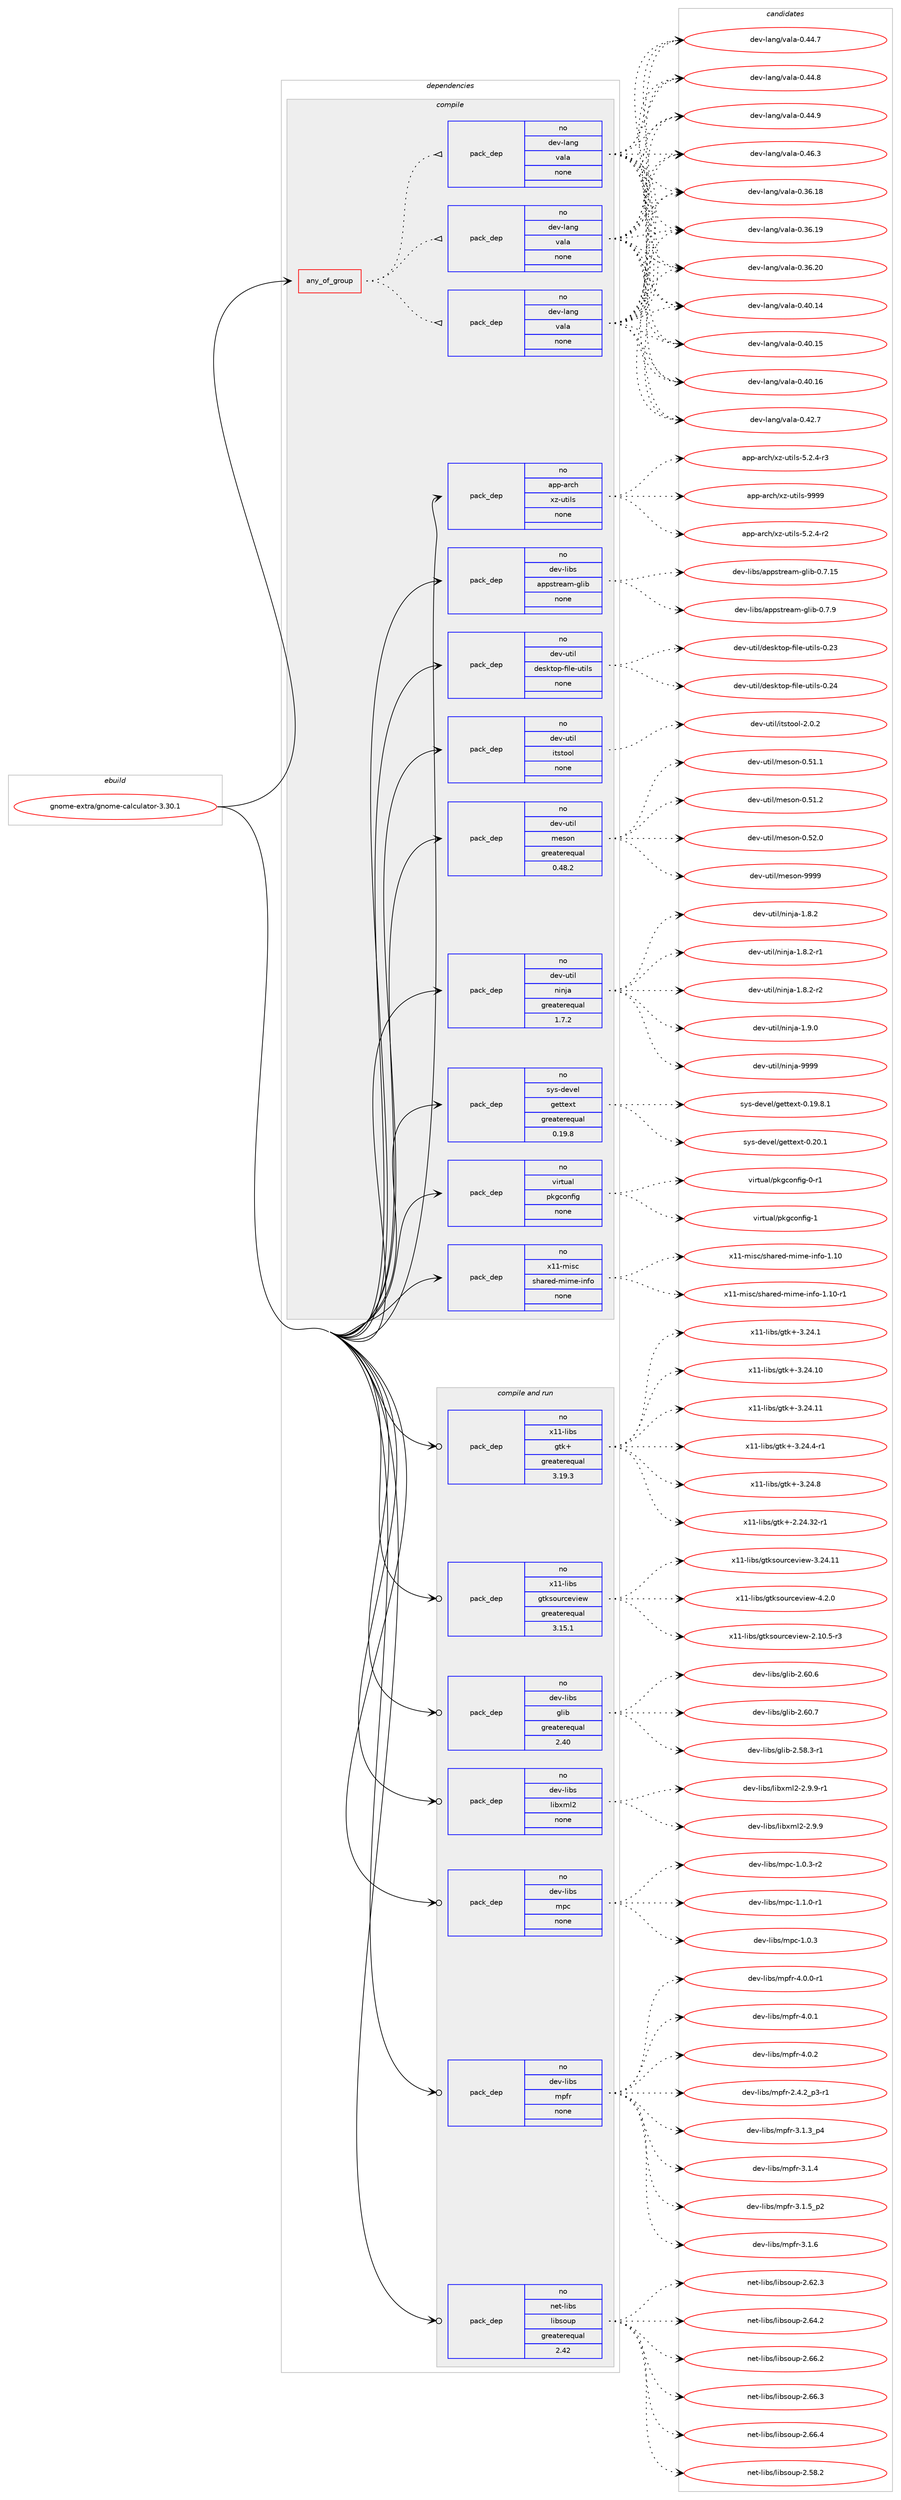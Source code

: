 digraph prolog {

# *************
# Graph options
# *************

newrank=true;
concentrate=true;
compound=true;
graph [rankdir=LR,fontname=Helvetica,fontsize=10,ranksep=1.5];#, ranksep=2.5, nodesep=0.2];
edge  [arrowhead=vee];
node  [fontname=Helvetica,fontsize=10];

# **********
# The ebuild
# **********

subgraph cluster_leftcol {
color=gray;
rank=same;
label=<<i>ebuild</i>>;
id [label="gnome-extra/gnome-calculator-3.30.1", color=red, width=4, href="../gnome-extra/gnome-calculator-3.30.1.svg"];
}

# ****************
# The dependencies
# ****************

subgraph cluster_midcol {
color=gray;
label=<<i>dependencies</i>>;
subgraph cluster_compile {
fillcolor="#eeeeee";
style=filled;
label=<<i>compile</i>>;
subgraph any12208 {
dependency748205 [label=<<TABLE BORDER="0" CELLBORDER="1" CELLSPACING="0" CELLPADDING="4"><TR><TD CELLPADDING="10">any_of_group</TD></TR></TABLE>>, shape=none, color=red];subgraph pack549671 {
dependency748206 [label=<<TABLE BORDER="0" CELLBORDER="1" CELLSPACING="0" CELLPADDING="4" WIDTH="220"><TR><TD ROWSPAN="6" CELLPADDING="30">pack_dep</TD></TR><TR><TD WIDTH="110">no</TD></TR><TR><TD>dev-lang</TD></TR><TR><TD>vala</TD></TR><TR><TD>none</TD></TR><TR><TD></TD></TR></TABLE>>, shape=none, color=blue];
}
dependency748205:e -> dependency748206:w [weight=20,style="dotted",arrowhead="oinv"];
subgraph pack549672 {
dependency748207 [label=<<TABLE BORDER="0" CELLBORDER="1" CELLSPACING="0" CELLPADDING="4" WIDTH="220"><TR><TD ROWSPAN="6" CELLPADDING="30">pack_dep</TD></TR><TR><TD WIDTH="110">no</TD></TR><TR><TD>dev-lang</TD></TR><TR><TD>vala</TD></TR><TR><TD>none</TD></TR><TR><TD></TD></TR></TABLE>>, shape=none, color=blue];
}
dependency748205:e -> dependency748207:w [weight=20,style="dotted",arrowhead="oinv"];
subgraph pack549673 {
dependency748208 [label=<<TABLE BORDER="0" CELLBORDER="1" CELLSPACING="0" CELLPADDING="4" WIDTH="220"><TR><TD ROWSPAN="6" CELLPADDING="30">pack_dep</TD></TR><TR><TD WIDTH="110">no</TD></TR><TR><TD>dev-lang</TD></TR><TR><TD>vala</TD></TR><TR><TD>none</TD></TR><TR><TD></TD></TR></TABLE>>, shape=none, color=blue];
}
dependency748205:e -> dependency748208:w [weight=20,style="dotted",arrowhead="oinv"];
}
id:e -> dependency748205:w [weight=20,style="solid",arrowhead="vee"];
subgraph pack549674 {
dependency748209 [label=<<TABLE BORDER="0" CELLBORDER="1" CELLSPACING="0" CELLPADDING="4" WIDTH="220"><TR><TD ROWSPAN="6" CELLPADDING="30">pack_dep</TD></TR><TR><TD WIDTH="110">no</TD></TR><TR><TD>app-arch</TD></TR><TR><TD>xz-utils</TD></TR><TR><TD>none</TD></TR><TR><TD></TD></TR></TABLE>>, shape=none, color=blue];
}
id:e -> dependency748209:w [weight=20,style="solid",arrowhead="vee"];
subgraph pack549675 {
dependency748210 [label=<<TABLE BORDER="0" CELLBORDER="1" CELLSPACING="0" CELLPADDING="4" WIDTH="220"><TR><TD ROWSPAN="6" CELLPADDING="30">pack_dep</TD></TR><TR><TD WIDTH="110">no</TD></TR><TR><TD>dev-libs</TD></TR><TR><TD>appstream-glib</TD></TR><TR><TD>none</TD></TR><TR><TD></TD></TR></TABLE>>, shape=none, color=blue];
}
id:e -> dependency748210:w [weight=20,style="solid",arrowhead="vee"];
subgraph pack549676 {
dependency748211 [label=<<TABLE BORDER="0" CELLBORDER="1" CELLSPACING="0" CELLPADDING="4" WIDTH="220"><TR><TD ROWSPAN="6" CELLPADDING="30">pack_dep</TD></TR><TR><TD WIDTH="110">no</TD></TR><TR><TD>dev-util</TD></TR><TR><TD>desktop-file-utils</TD></TR><TR><TD>none</TD></TR><TR><TD></TD></TR></TABLE>>, shape=none, color=blue];
}
id:e -> dependency748211:w [weight=20,style="solid",arrowhead="vee"];
subgraph pack549677 {
dependency748212 [label=<<TABLE BORDER="0" CELLBORDER="1" CELLSPACING="0" CELLPADDING="4" WIDTH="220"><TR><TD ROWSPAN="6" CELLPADDING="30">pack_dep</TD></TR><TR><TD WIDTH="110">no</TD></TR><TR><TD>dev-util</TD></TR><TR><TD>itstool</TD></TR><TR><TD>none</TD></TR><TR><TD></TD></TR></TABLE>>, shape=none, color=blue];
}
id:e -> dependency748212:w [weight=20,style="solid",arrowhead="vee"];
subgraph pack549678 {
dependency748213 [label=<<TABLE BORDER="0" CELLBORDER="1" CELLSPACING="0" CELLPADDING="4" WIDTH="220"><TR><TD ROWSPAN="6" CELLPADDING="30">pack_dep</TD></TR><TR><TD WIDTH="110">no</TD></TR><TR><TD>dev-util</TD></TR><TR><TD>meson</TD></TR><TR><TD>greaterequal</TD></TR><TR><TD>0.48.2</TD></TR></TABLE>>, shape=none, color=blue];
}
id:e -> dependency748213:w [weight=20,style="solid",arrowhead="vee"];
subgraph pack549679 {
dependency748214 [label=<<TABLE BORDER="0" CELLBORDER="1" CELLSPACING="0" CELLPADDING="4" WIDTH="220"><TR><TD ROWSPAN="6" CELLPADDING="30">pack_dep</TD></TR><TR><TD WIDTH="110">no</TD></TR><TR><TD>dev-util</TD></TR><TR><TD>ninja</TD></TR><TR><TD>greaterequal</TD></TR><TR><TD>1.7.2</TD></TR></TABLE>>, shape=none, color=blue];
}
id:e -> dependency748214:w [weight=20,style="solid",arrowhead="vee"];
subgraph pack549680 {
dependency748215 [label=<<TABLE BORDER="0" CELLBORDER="1" CELLSPACING="0" CELLPADDING="4" WIDTH="220"><TR><TD ROWSPAN="6" CELLPADDING="30">pack_dep</TD></TR><TR><TD WIDTH="110">no</TD></TR><TR><TD>sys-devel</TD></TR><TR><TD>gettext</TD></TR><TR><TD>greaterequal</TD></TR><TR><TD>0.19.8</TD></TR></TABLE>>, shape=none, color=blue];
}
id:e -> dependency748215:w [weight=20,style="solid",arrowhead="vee"];
subgraph pack549681 {
dependency748216 [label=<<TABLE BORDER="0" CELLBORDER="1" CELLSPACING="0" CELLPADDING="4" WIDTH="220"><TR><TD ROWSPAN="6" CELLPADDING="30">pack_dep</TD></TR><TR><TD WIDTH="110">no</TD></TR><TR><TD>virtual</TD></TR><TR><TD>pkgconfig</TD></TR><TR><TD>none</TD></TR><TR><TD></TD></TR></TABLE>>, shape=none, color=blue];
}
id:e -> dependency748216:w [weight=20,style="solid",arrowhead="vee"];
subgraph pack549682 {
dependency748217 [label=<<TABLE BORDER="0" CELLBORDER="1" CELLSPACING="0" CELLPADDING="4" WIDTH="220"><TR><TD ROWSPAN="6" CELLPADDING="30">pack_dep</TD></TR><TR><TD WIDTH="110">no</TD></TR><TR><TD>x11-misc</TD></TR><TR><TD>shared-mime-info</TD></TR><TR><TD>none</TD></TR><TR><TD></TD></TR></TABLE>>, shape=none, color=blue];
}
id:e -> dependency748217:w [weight=20,style="solid",arrowhead="vee"];
}
subgraph cluster_compileandrun {
fillcolor="#eeeeee";
style=filled;
label=<<i>compile and run</i>>;
subgraph pack549683 {
dependency748218 [label=<<TABLE BORDER="0" CELLBORDER="1" CELLSPACING="0" CELLPADDING="4" WIDTH="220"><TR><TD ROWSPAN="6" CELLPADDING="30">pack_dep</TD></TR><TR><TD WIDTH="110">no</TD></TR><TR><TD>dev-libs</TD></TR><TR><TD>glib</TD></TR><TR><TD>greaterequal</TD></TR><TR><TD>2.40</TD></TR></TABLE>>, shape=none, color=blue];
}
id:e -> dependency748218:w [weight=20,style="solid",arrowhead="odotvee"];
subgraph pack549684 {
dependency748219 [label=<<TABLE BORDER="0" CELLBORDER="1" CELLSPACING="0" CELLPADDING="4" WIDTH="220"><TR><TD ROWSPAN="6" CELLPADDING="30">pack_dep</TD></TR><TR><TD WIDTH="110">no</TD></TR><TR><TD>dev-libs</TD></TR><TR><TD>libxml2</TD></TR><TR><TD>none</TD></TR><TR><TD></TD></TR></TABLE>>, shape=none, color=blue];
}
id:e -> dependency748219:w [weight=20,style="solid",arrowhead="odotvee"];
subgraph pack549685 {
dependency748220 [label=<<TABLE BORDER="0" CELLBORDER="1" CELLSPACING="0" CELLPADDING="4" WIDTH="220"><TR><TD ROWSPAN="6" CELLPADDING="30">pack_dep</TD></TR><TR><TD WIDTH="110">no</TD></TR><TR><TD>dev-libs</TD></TR><TR><TD>mpc</TD></TR><TR><TD>none</TD></TR><TR><TD></TD></TR></TABLE>>, shape=none, color=blue];
}
id:e -> dependency748220:w [weight=20,style="solid",arrowhead="odotvee"];
subgraph pack549686 {
dependency748221 [label=<<TABLE BORDER="0" CELLBORDER="1" CELLSPACING="0" CELLPADDING="4" WIDTH="220"><TR><TD ROWSPAN="6" CELLPADDING="30">pack_dep</TD></TR><TR><TD WIDTH="110">no</TD></TR><TR><TD>dev-libs</TD></TR><TR><TD>mpfr</TD></TR><TR><TD>none</TD></TR><TR><TD></TD></TR></TABLE>>, shape=none, color=blue];
}
id:e -> dependency748221:w [weight=20,style="solid",arrowhead="odotvee"];
subgraph pack549687 {
dependency748222 [label=<<TABLE BORDER="0" CELLBORDER="1" CELLSPACING="0" CELLPADDING="4" WIDTH="220"><TR><TD ROWSPAN="6" CELLPADDING="30">pack_dep</TD></TR><TR><TD WIDTH="110">no</TD></TR><TR><TD>net-libs</TD></TR><TR><TD>libsoup</TD></TR><TR><TD>greaterequal</TD></TR><TR><TD>2.42</TD></TR></TABLE>>, shape=none, color=blue];
}
id:e -> dependency748222:w [weight=20,style="solid",arrowhead="odotvee"];
subgraph pack549688 {
dependency748223 [label=<<TABLE BORDER="0" CELLBORDER="1" CELLSPACING="0" CELLPADDING="4" WIDTH="220"><TR><TD ROWSPAN="6" CELLPADDING="30">pack_dep</TD></TR><TR><TD WIDTH="110">no</TD></TR><TR><TD>x11-libs</TD></TR><TR><TD>gtk+</TD></TR><TR><TD>greaterequal</TD></TR><TR><TD>3.19.3</TD></TR></TABLE>>, shape=none, color=blue];
}
id:e -> dependency748223:w [weight=20,style="solid",arrowhead="odotvee"];
subgraph pack549689 {
dependency748224 [label=<<TABLE BORDER="0" CELLBORDER="1" CELLSPACING="0" CELLPADDING="4" WIDTH="220"><TR><TD ROWSPAN="6" CELLPADDING="30">pack_dep</TD></TR><TR><TD WIDTH="110">no</TD></TR><TR><TD>x11-libs</TD></TR><TR><TD>gtksourceview</TD></TR><TR><TD>greaterequal</TD></TR><TR><TD>3.15.1</TD></TR></TABLE>>, shape=none, color=blue];
}
id:e -> dependency748224:w [weight=20,style="solid",arrowhead="odotvee"];
}
subgraph cluster_run {
fillcolor="#eeeeee";
style=filled;
label=<<i>run</i>>;
}
}

# **************
# The candidates
# **************

subgraph cluster_choices {
rank=same;
color=gray;
label=<<i>candidates</i>>;

subgraph choice549671 {
color=black;
nodesep=1;
choice10010111845108971101034711897108974548465154464956 [label="dev-lang/vala-0.36.18", color=red, width=4,href="../dev-lang/vala-0.36.18.svg"];
choice10010111845108971101034711897108974548465154464957 [label="dev-lang/vala-0.36.19", color=red, width=4,href="../dev-lang/vala-0.36.19.svg"];
choice10010111845108971101034711897108974548465154465048 [label="dev-lang/vala-0.36.20", color=red, width=4,href="../dev-lang/vala-0.36.20.svg"];
choice10010111845108971101034711897108974548465248464952 [label="dev-lang/vala-0.40.14", color=red, width=4,href="../dev-lang/vala-0.40.14.svg"];
choice10010111845108971101034711897108974548465248464953 [label="dev-lang/vala-0.40.15", color=red, width=4,href="../dev-lang/vala-0.40.15.svg"];
choice10010111845108971101034711897108974548465248464954 [label="dev-lang/vala-0.40.16", color=red, width=4,href="../dev-lang/vala-0.40.16.svg"];
choice100101118451089711010347118971089745484652504655 [label="dev-lang/vala-0.42.7", color=red, width=4,href="../dev-lang/vala-0.42.7.svg"];
choice100101118451089711010347118971089745484652524655 [label="dev-lang/vala-0.44.7", color=red, width=4,href="../dev-lang/vala-0.44.7.svg"];
choice100101118451089711010347118971089745484652524656 [label="dev-lang/vala-0.44.8", color=red, width=4,href="../dev-lang/vala-0.44.8.svg"];
choice100101118451089711010347118971089745484652524657 [label="dev-lang/vala-0.44.9", color=red, width=4,href="../dev-lang/vala-0.44.9.svg"];
choice100101118451089711010347118971089745484652544651 [label="dev-lang/vala-0.46.3", color=red, width=4,href="../dev-lang/vala-0.46.3.svg"];
dependency748206:e -> choice10010111845108971101034711897108974548465154464956:w [style=dotted,weight="100"];
dependency748206:e -> choice10010111845108971101034711897108974548465154464957:w [style=dotted,weight="100"];
dependency748206:e -> choice10010111845108971101034711897108974548465154465048:w [style=dotted,weight="100"];
dependency748206:e -> choice10010111845108971101034711897108974548465248464952:w [style=dotted,weight="100"];
dependency748206:e -> choice10010111845108971101034711897108974548465248464953:w [style=dotted,weight="100"];
dependency748206:e -> choice10010111845108971101034711897108974548465248464954:w [style=dotted,weight="100"];
dependency748206:e -> choice100101118451089711010347118971089745484652504655:w [style=dotted,weight="100"];
dependency748206:e -> choice100101118451089711010347118971089745484652524655:w [style=dotted,weight="100"];
dependency748206:e -> choice100101118451089711010347118971089745484652524656:w [style=dotted,weight="100"];
dependency748206:e -> choice100101118451089711010347118971089745484652524657:w [style=dotted,weight="100"];
dependency748206:e -> choice100101118451089711010347118971089745484652544651:w [style=dotted,weight="100"];
}
subgraph choice549672 {
color=black;
nodesep=1;
choice10010111845108971101034711897108974548465154464956 [label="dev-lang/vala-0.36.18", color=red, width=4,href="../dev-lang/vala-0.36.18.svg"];
choice10010111845108971101034711897108974548465154464957 [label="dev-lang/vala-0.36.19", color=red, width=4,href="../dev-lang/vala-0.36.19.svg"];
choice10010111845108971101034711897108974548465154465048 [label="dev-lang/vala-0.36.20", color=red, width=4,href="../dev-lang/vala-0.36.20.svg"];
choice10010111845108971101034711897108974548465248464952 [label="dev-lang/vala-0.40.14", color=red, width=4,href="../dev-lang/vala-0.40.14.svg"];
choice10010111845108971101034711897108974548465248464953 [label="dev-lang/vala-0.40.15", color=red, width=4,href="../dev-lang/vala-0.40.15.svg"];
choice10010111845108971101034711897108974548465248464954 [label="dev-lang/vala-0.40.16", color=red, width=4,href="../dev-lang/vala-0.40.16.svg"];
choice100101118451089711010347118971089745484652504655 [label="dev-lang/vala-0.42.7", color=red, width=4,href="../dev-lang/vala-0.42.7.svg"];
choice100101118451089711010347118971089745484652524655 [label="dev-lang/vala-0.44.7", color=red, width=4,href="../dev-lang/vala-0.44.7.svg"];
choice100101118451089711010347118971089745484652524656 [label="dev-lang/vala-0.44.8", color=red, width=4,href="../dev-lang/vala-0.44.8.svg"];
choice100101118451089711010347118971089745484652524657 [label="dev-lang/vala-0.44.9", color=red, width=4,href="../dev-lang/vala-0.44.9.svg"];
choice100101118451089711010347118971089745484652544651 [label="dev-lang/vala-0.46.3", color=red, width=4,href="../dev-lang/vala-0.46.3.svg"];
dependency748207:e -> choice10010111845108971101034711897108974548465154464956:w [style=dotted,weight="100"];
dependency748207:e -> choice10010111845108971101034711897108974548465154464957:w [style=dotted,weight="100"];
dependency748207:e -> choice10010111845108971101034711897108974548465154465048:w [style=dotted,weight="100"];
dependency748207:e -> choice10010111845108971101034711897108974548465248464952:w [style=dotted,weight="100"];
dependency748207:e -> choice10010111845108971101034711897108974548465248464953:w [style=dotted,weight="100"];
dependency748207:e -> choice10010111845108971101034711897108974548465248464954:w [style=dotted,weight="100"];
dependency748207:e -> choice100101118451089711010347118971089745484652504655:w [style=dotted,weight="100"];
dependency748207:e -> choice100101118451089711010347118971089745484652524655:w [style=dotted,weight="100"];
dependency748207:e -> choice100101118451089711010347118971089745484652524656:w [style=dotted,weight="100"];
dependency748207:e -> choice100101118451089711010347118971089745484652524657:w [style=dotted,weight="100"];
dependency748207:e -> choice100101118451089711010347118971089745484652544651:w [style=dotted,weight="100"];
}
subgraph choice549673 {
color=black;
nodesep=1;
choice10010111845108971101034711897108974548465154464956 [label="dev-lang/vala-0.36.18", color=red, width=4,href="../dev-lang/vala-0.36.18.svg"];
choice10010111845108971101034711897108974548465154464957 [label="dev-lang/vala-0.36.19", color=red, width=4,href="../dev-lang/vala-0.36.19.svg"];
choice10010111845108971101034711897108974548465154465048 [label="dev-lang/vala-0.36.20", color=red, width=4,href="../dev-lang/vala-0.36.20.svg"];
choice10010111845108971101034711897108974548465248464952 [label="dev-lang/vala-0.40.14", color=red, width=4,href="../dev-lang/vala-0.40.14.svg"];
choice10010111845108971101034711897108974548465248464953 [label="dev-lang/vala-0.40.15", color=red, width=4,href="../dev-lang/vala-0.40.15.svg"];
choice10010111845108971101034711897108974548465248464954 [label="dev-lang/vala-0.40.16", color=red, width=4,href="../dev-lang/vala-0.40.16.svg"];
choice100101118451089711010347118971089745484652504655 [label="dev-lang/vala-0.42.7", color=red, width=4,href="../dev-lang/vala-0.42.7.svg"];
choice100101118451089711010347118971089745484652524655 [label="dev-lang/vala-0.44.7", color=red, width=4,href="../dev-lang/vala-0.44.7.svg"];
choice100101118451089711010347118971089745484652524656 [label="dev-lang/vala-0.44.8", color=red, width=4,href="../dev-lang/vala-0.44.8.svg"];
choice100101118451089711010347118971089745484652524657 [label="dev-lang/vala-0.44.9", color=red, width=4,href="../dev-lang/vala-0.44.9.svg"];
choice100101118451089711010347118971089745484652544651 [label="dev-lang/vala-0.46.3", color=red, width=4,href="../dev-lang/vala-0.46.3.svg"];
dependency748208:e -> choice10010111845108971101034711897108974548465154464956:w [style=dotted,weight="100"];
dependency748208:e -> choice10010111845108971101034711897108974548465154464957:w [style=dotted,weight="100"];
dependency748208:e -> choice10010111845108971101034711897108974548465154465048:w [style=dotted,weight="100"];
dependency748208:e -> choice10010111845108971101034711897108974548465248464952:w [style=dotted,weight="100"];
dependency748208:e -> choice10010111845108971101034711897108974548465248464953:w [style=dotted,weight="100"];
dependency748208:e -> choice10010111845108971101034711897108974548465248464954:w [style=dotted,weight="100"];
dependency748208:e -> choice100101118451089711010347118971089745484652504655:w [style=dotted,weight="100"];
dependency748208:e -> choice100101118451089711010347118971089745484652524655:w [style=dotted,weight="100"];
dependency748208:e -> choice100101118451089711010347118971089745484652524656:w [style=dotted,weight="100"];
dependency748208:e -> choice100101118451089711010347118971089745484652524657:w [style=dotted,weight="100"];
dependency748208:e -> choice100101118451089711010347118971089745484652544651:w [style=dotted,weight="100"];
}
subgraph choice549674 {
color=black;
nodesep=1;
choice9711211245971149910447120122451171161051081154553465046524511450 [label="app-arch/xz-utils-5.2.4-r2", color=red, width=4,href="../app-arch/xz-utils-5.2.4-r2.svg"];
choice9711211245971149910447120122451171161051081154553465046524511451 [label="app-arch/xz-utils-5.2.4-r3", color=red, width=4,href="../app-arch/xz-utils-5.2.4-r3.svg"];
choice9711211245971149910447120122451171161051081154557575757 [label="app-arch/xz-utils-9999", color=red, width=4,href="../app-arch/xz-utils-9999.svg"];
dependency748209:e -> choice9711211245971149910447120122451171161051081154553465046524511450:w [style=dotted,weight="100"];
dependency748209:e -> choice9711211245971149910447120122451171161051081154553465046524511451:w [style=dotted,weight="100"];
dependency748209:e -> choice9711211245971149910447120122451171161051081154557575757:w [style=dotted,weight="100"];
}
subgraph choice549675 {
color=black;
nodesep=1;
choice1001011184510810598115479711211211511611410197109451031081059845484655464953 [label="dev-libs/appstream-glib-0.7.15", color=red, width=4,href="../dev-libs/appstream-glib-0.7.15.svg"];
choice10010111845108105981154797112112115116114101971094510310810598454846554657 [label="dev-libs/appstream-glib-0.7.9", color=red, width=4,href="../dev-libs/appstream-glib-0.7.9.svg"];
dependency748210:e -> choice1001011184510810598115479711211211511611410197109451031081059845484655464953:w [style=dotted,weight="100"];
dependency748210:e -> choice10010111845108105981154797112112115116114101971094510310810598454846554657:w [style=dotted,weight="100"];
}
subgraph choice549676 {
color=black;
nodesep=1;
choice100101118451171161051084710010111510711611111245102105108101451171161051081154548465051 [label="dev-util/desktop-file-utils-0.23", color=red, width=4,href="../dev-util/desktop-file-utils-0.23.svg"];
choice100101118451171161051084710010111510711611111245102105108101451171161051081154548465052 [label="dev-util/desktop-file-utils-0.24", color=red, width=4,href="../dev-util/desktop-file-utils-0.24.svg"];
dependency748211:e -> choice100101118451171161051084710010111510711611111245102105108101451171161051081154548465051:w [style=dotted,weight="100"];
dependency748211:e -> choice100101118451171161051084710010111510711611111245102105108101451171161051081154548465052:w [style=dotted,weight="100"];
}
subgraph choice549677 {
color=black;
nodesep=1;
choice1001011184511711610510847105116115116111111108455046484650 [label="dev-util/itstool-2.0.2", color=red, width=4,href="../dev-util/itstool-2.0.2.svg"];
dependency748212:e -> choice1001011184511711610510847105116115116111111108455046484650:w [style=dotted,weight="100"];
}
subgraph choice549678 {
color=black;
nodesep=1;
choice100101118451171161051084710910111511111045484653494649 [label="dev-util/meson-0.51.1", color=red, width=4,href="../dev-util/meson-0.51.1.svg"];
choice100101118451171161051084710910111511111045484653494650 [label="dev-util/meson-0.51.2", color=red, width=4,href="../dev-util/meson-0.51.2.svg"];
choice100101118451171161051084710910111511111045484653504648 [label="dev-util/meson-0.52.0", color=red, width=4,href="../dev-util/meson-0.52.0.svg"];
choice10010111845117116105108471091011151111104557575757 [label="dev-util/meson-9999", color=red, width=4,href="../dev-util/meson-9999.svg"];
dependency748213:e -> choice100101118451171161051084710910111511111045484653494649:w [style=dotted,weight="100"];
dependency748213:e -> choice100101118451171161051084710910111511111045484653494650:w [style=dotted,weight="100"];
dependency748213:e -> choice100101118451171161051084710910111511111045484653504648:w [style=dotted,weight="100"];
dependency748213:e -> choice10010111845117116105108471091011151111104557575757:w [style=dotted,weight="100"];
}
subgraph choice549679 {
color=black;
nodesep=1;
choice100101118451171161051084711010511010697454946564650 [label="dev-util/ninja-1.8.2", color=red, width=4,href="../dev-util/ninja-1.8.2.svg"];
choice1001011184511711610510847110105110106974549465646504511449 [label="dev-util/ninja-1.8.2-r1", color=red, width=4,href="../dev-util/ninja-1.8.2-r1.svg"];
choice1001011184511711610510847110105110106974549465646504511450 [label="dev-util/ninja-1.8.2-r2", color=red, width=4,href="../dev-util/ninja-1.8.2-r2.svg"];
choice100101118451171161051084711010511010697454946574648 [label="dev-util/ninja-1.9.0", color=red, width=4,href="../dev-util/ninja-1.9.0.svg"];
choice1001011184511711610510847110105110106974557575757 [label="dev-util/ninja-9999", color=red, width=4,href="../dev-util/ninja-9999.svg"];
dependency748214:e -> choice100101118451171161051084711010511010697454946564650:w [style=dotted,weight="100"];
dependency748214:e -> choice1001011184511711610510847110105110106974549465646504511449:w [style=dotted,weight="100"];
dependency748214:e -> choice1001011184511711610510847110105110106974549465646504511450:w [style=dotted,weight="100"];
dependency748214:e -> choice100101118451171161051084711010511010697454946574648:w [style=dotted,weight="100"];
dependency748214:e -> choice1001011184511711610510847110105110106974557575757:w [style=dotted,weight="100"];
}
subgraph choice549680 {
color=black;
nodesep=1;
choice1151211154510010111810110847103101116116101120116454846495746564649 [label="sys-devel/gettext-0.19.8.1", color=red, width=4,href="../sys-devel/gettext-0.19.8.1.svg"];
choice115121115451001011181011084710310111611610112011645484650484649 [label="sys-devel/gettext-0.20.1", color=red, width=4,href="../sys-devel/gettext-0.20.1.svg"];
dependency748215:e -> choice1151211154510010111810110847103101116116101120116454846495746564649:w [style=dotted,weight="100"];
dependency748215:e -> choice115121115451001011181011084710310111611610112011645484650484649:w [style=dotted,weight="100"];
}
subgraph choice549681 {
color=black;
nodesep=1;
choice11810511411611797108471121071039911111010210510345484511449 [label="virtual/pkgconfig-0-r1", color=red, width=4,href="../virtual/pkgconfig-0-r1.svg"];
choice1181051141161179710847112107103991111101021051034549 [label="virtual/pkgconfig-1", color=red, width=4,href="../virtual/pkgconfig-1.svg"];
dependency748216:e -> choice11810511411611797108471121071039911111010210510345484511449:w [style=dotted,weight="100"];
dependency748216:e -> choice1181051141161179710847112107103991111101021051034549:w [style=dotted,weight="100"];
}
subgraph choice549682 {
color=black;
nodesep=1;
choice12049494510910511599471151049711410110045109105109101451051101021114549464948 [label="x11-misc/shared-mime-info-1.10", color=red, width=4,href="../x11-misc/shared-mime-info-1.10.svg"];
choice120494945109105115994711510497114101100451091051091014510511010211145494649484511449 [label="x11-misc/shared-mime-info-1.10-r1", color=red, width=4,href="../x11-misc/shared-mime-info-1.10-r1.svg"];
dependency748217:e -> choice12049494510910511599471151049711410110045109105109101451051101021114549464948:w [style=dotted,weight="100"];
dependency748217:e -> choice120494945109105115994711510497114101100451091051091014510511010211145494649484511449:w [style=dotted,weight="100"];
}
subgraph choice549683 {
color=black;
nodesep=1;
choice10010111845108105981154710310810598455046535646514511449 [label="dev-libs/glib-2.58.3-r1", color=red, width=4,href="../dev-libs/glib-2.58.3-r1.svg"];
choice1001011184510810598115471031081059845504654484654 [label="dev-libs/glib-2.60.6", color=red, width=4,href="../dev-libs/glib-2.60.6.svg"];
choice1001011184510810598115471031081059845504654484655 [label="dev-libs/glib-2.60.7", color=red, width=4,href="../dev-libs/glib-2.60.7.svg"];
dependency748218:e -> choice10010111845108105981154710310810598455046535646514511449:w [style=dotted,weight="100"];
dependency748218:e -> choice1001011184510810598115471031081059845504654484654:w [style=dotted,weight="100"];
dependency748218:e -> choice1001011184510810598115471031081059845504654484655:w [style=dotted,weight="100"];
}
subgraph choice549684 {
color=black;
nodesep=1;
choice1001011184510810598115471081059812010910850455046574657 [label="dev-libs/libxml2-2.9.9", color=red, width=4,href="../dev-libs/libxml2-2.9.9.svg"];
choice10010111845108105981154710810598120109108504550465746574511449 [label="dev-libs/libxml2-2.9.9-r1", color=red, width=4,href="../dev-libs/libxml2-2.9.9-r1.svg"];
dependency748219:e -> choice1001011184510810598115471081059812010910850455046574657:w [style=dotted,weight="100"];
dependency748219:e -> choice10010111845108105981154710810598120109108504550465746574511449:w [style=dotted,weight="100"];
}
subgraph choice549685 {
color=black;
nodesep=1;
choice10010111845108105981154710911299454946484651 [label="dev-libs/mpc-1.0.3", color=red, width=4,href="../dev-libs/mpc-1.0.3.svg"];
choice100101118451081059811547109112994549464846514511450 [label="dev-libs/mpc-1.0.3-r2", color=red, width=4,href="../dev-libs/mpc-1.0.3-r2.svg"];
choice100101118451081059811547109112994549464946484511449 [label="dev-libs/mpc-1.1.0-r1", color=red, width=4,href="../dev-libs/mpc-1.1.0-r1.svg"];
dependency748220:e -> choice10010111845108105981154710911299454946484651:w [style=dotted,weight="100"];
dependency748220:e -> choice100101118451081059811547109112994549464846514511450:w [style=dotted,weight="100"];
dependency748220:e -> choice100101118451081059811547109112994549464946484511449:w [style=dotted,weight="100"];
}
subgraph choice549686 {
color=black;
nodesep=1;
choice10010111845108105981154710911210211445504652465095112514511449 [label="dev-libs/mpfr-2.4.2_p3-r1", color=red, width=4,href="../dev-libs/mpfr-2.4.2_p3-r1.svg"];
choice1001011184510810598115471091121021144551464946519511252 [label="dev-libs/mpfr-3.1.3_p4", color=red, width=4,href="../dev-libs/mpfr-3.1.3_p4.svg"];
choice100101118451081059811547109112102114455146494652 [label="dev-libs/mpfr-3.1.4", color=red, width=4,href="../dev-libs/mpfr-3.1.4.svg"];
choice1001011184510810598115471091121021144551464946539511250 [label="dev-libs/mpfr-3.1.5_p2", color=red, width=4,href="../dev-libs/mpfr-3.1.5_p2.svg"];
choice100101118451081059811547109112102114455146494654 [label="dev-libs/mpfr-3.1.6", color=red, width=4,href="../dev-libs/mpfr-3.1.6.svg"];
choice1001011184510810598115471091121021144552464846484511449 [label="dev-libs/mpfr-4.0.0-r1", color=red, width=4,href="../dev-libs/mpfr-4.0.0-r1.svg"];
choice100101118451081059811547109112102114455246484649 [label="dev-libs/mpfr-4.0.1", color=red, width=4,href="../dev-libs/mpfr-4.0.1.svg"];
choice100101118451081059811547109112102114455246484650 [label="dev-libs/mpfr-4.0.2", color=red, width=4,href="../dev-libs/mpfr-4.0.2.svg"];
dependency748221:e -> choice10010111845108105981154710911210211445504652465095112514511449:w [style=dotted,weight="100"];
dependency748221:e -> choice1001011184510810598115471091121021144551464946519511252:w [style=dotted,weight="100"];
dependency748221:e -> choice100101118451081059811547109112102114455146494652:w [style=dotted,weight="100"];
dependency748221:e -> choice1001011184510810598115471091121021144551464946539511250:w [style=dotted,weight="100"];
dependency748221:e -> choice100101118451081059811547109112102114455146494654:w [style=dotted,weight="100"];
dependency748221:e -> choice1001011184510810598115471091121021144552464846484511449:w [style=dotted,weight="100"];
dependency748221:e -> choice100101118451081059811547109112102114455246484649:w [style=dotted,weight="100"];
dependency748221:e -> choice100101118451081059811547109112102114455246484650:w [style=dotted,weight="100"];
}
subgraph choice549687 {
color=black;
nodesep=1;
choice1101011164510810598115471081059811511111711245504653564650 [label="net-libs/libsoup-2.58.2", color=red, width=4,href="../net-libs/libsoup-2.58.2.svg"];
choice1101011164510810598115471081059811511111711245504654504651 [label="net-libs/libsoup-2.62.3", color=red, width=4,href="../net-libs/libsoup-2.62.3.svg"];
choice1101011164510810598115471081059811511111711245504654524650 [label="net-libs/libsoup-2.64.2", color=red, width=4,href="../net-libs/libsoup-2.64.2.svg"];
choice1101011164510810598115471081059811511111711245504654544650 [label="net-libs/libsoup-2.66.2", color=red, width=4,href="../net-libs/libsoup-2.66.2.svg"];
choice1101011164510810598115471081059811511111711245504654544651 [label="net-libs/libsoup-2.66.3", color=red, width=4,href="../net-libs/libsoup-2.66.3.svg"];
choice1101011164510810598115471081059811511111711245504654544652 [label="net-libs/libsoup-2.66.4", color=red, width=4,href="../net-libs/libsoup-2.66.4.svg"];
dependency748222:e -> choice1101011164510810598115471081059811511111711245504653564650:w [style=dotted,weight="100"];
dependency748222:e -> choice1101011164510810598115471081059811511111711245504654504651:w [style=dotted,weight="100"];
dependency748222:e -> choice1101011164510810598115471081059811511111711245504654524650:w [style=dotted,weight="100"];
dependency748222:e -> choice1101011164510810598115471081059811511111711245504654544650:w [style=dotted,weight="100"];
dependency748222:e -> choice1101011164510810598115471081059811511111711245504654544651:w [style=dotted,weight="100"];
dependency748222:e -> choice1101011164510810598115471081059811511111711245504654544652:w [style=dotted,weight="100"];
}
subgraph choice549688 {
color=black;
nodesep=1;
choice12049494510810598115471031161074345504650524651504511449 [label="x11-libs/gtk+-2.24.32-r1", color=red, width=4,href="../x11-libs/gtk+-2.24.32-r1.svg"];
choice12049494510810598115471031161074345514650524649 [label="x11-libs/gtk+-3.24.1", color=red, width=4,href="../x11-libs/gtk+-3.24.1.svg"];
choice1204949451081059811547103116107434551465052464948 [label="x11-libs/gtk+-3.24.10", color=red, width=4,href="../x11-libs/gtk+-3.24.10.svg"];
choice1204949451081059811547103116107434551465052464949 [label="x11-libs/gtk+-3.24.11", color=red, width=4,href="../x11-libs/gtk+-3.24.11.svg"];
choice120494945108105981154710311610743455146505246524511449 [label="x11-libs/gtk+-3.24.4-r1", color=red, width=4,href="../x11-libs/gtk+-3.24.4-r1.svg"];
choice12049494510810598115471031161074345514650524656 [label="x11-libs/gtk+-3.24.8", color=red, width=4,href="../x11-libs/gtk+-3.24.8.svg"];
dependency748223:e -> choice12049494510810598115471031161074345504650524651504511449:w [style=dotted,weight="100"];
dependency748223:e -> choice12049494510810598115471031161074345514650524649:w [style=dotted,weight="100"];
dependency748223:e -> choice1204949451081059811547103116107434551465052464948:w [style=dotted,weight="100"];
dependency748223:e -> choice1204949451081059811547103116107434551465052464949:w [style=dotted,weight="100"];
dependency748223:e -> choice120494945108105981154710311610743455146505246524511449:w [style=dotted,weight="100"];
dependency748223:e -> choice12049494510810598115471031161074345514650524656:w [style=dotted,weight="100"];
}
subgraph choice549689 {
color=black;
nodesep=1;
choice120494945108105981154710311610711511111711499101118105101119455046494846534511451 [label="x11-libs/gtksourceview-2.10.5-r3", color=red, width=4,href="../x11-libs/gtksourceview-2.10.5-r3.svg"];
choice1204949451081059811547103116107115111117114991011181051011194551465052464949 [label="x11-libs/gtksourceview-3.24.11", color=red, width=4,href="../x11-libs/gtksourceview-3.24.11.svg"];
choice120494945108105981154710311610711511111711499101118105101119455246504648 [label="x11-libs/gtksourceview-4.2.0", color=red, width=4,href="../x11-libs/gtksourceview-4.2.0.svg"];
dependency748224:e -> choice120494945108105981154710311610711511111711499101118105101119455046494846534511451:w [style=dotted,weight="100"];
dependency748224:e -> choice1204949451081059811547103116107115111117114991011181051011194551465052464949:w [style=dotted,weight="100"];
dependency748224:e -> choice120494945108105981154710311610711511111711499101118105101119455246504648:w [style=dotted,weight="100"];
}
}

}
